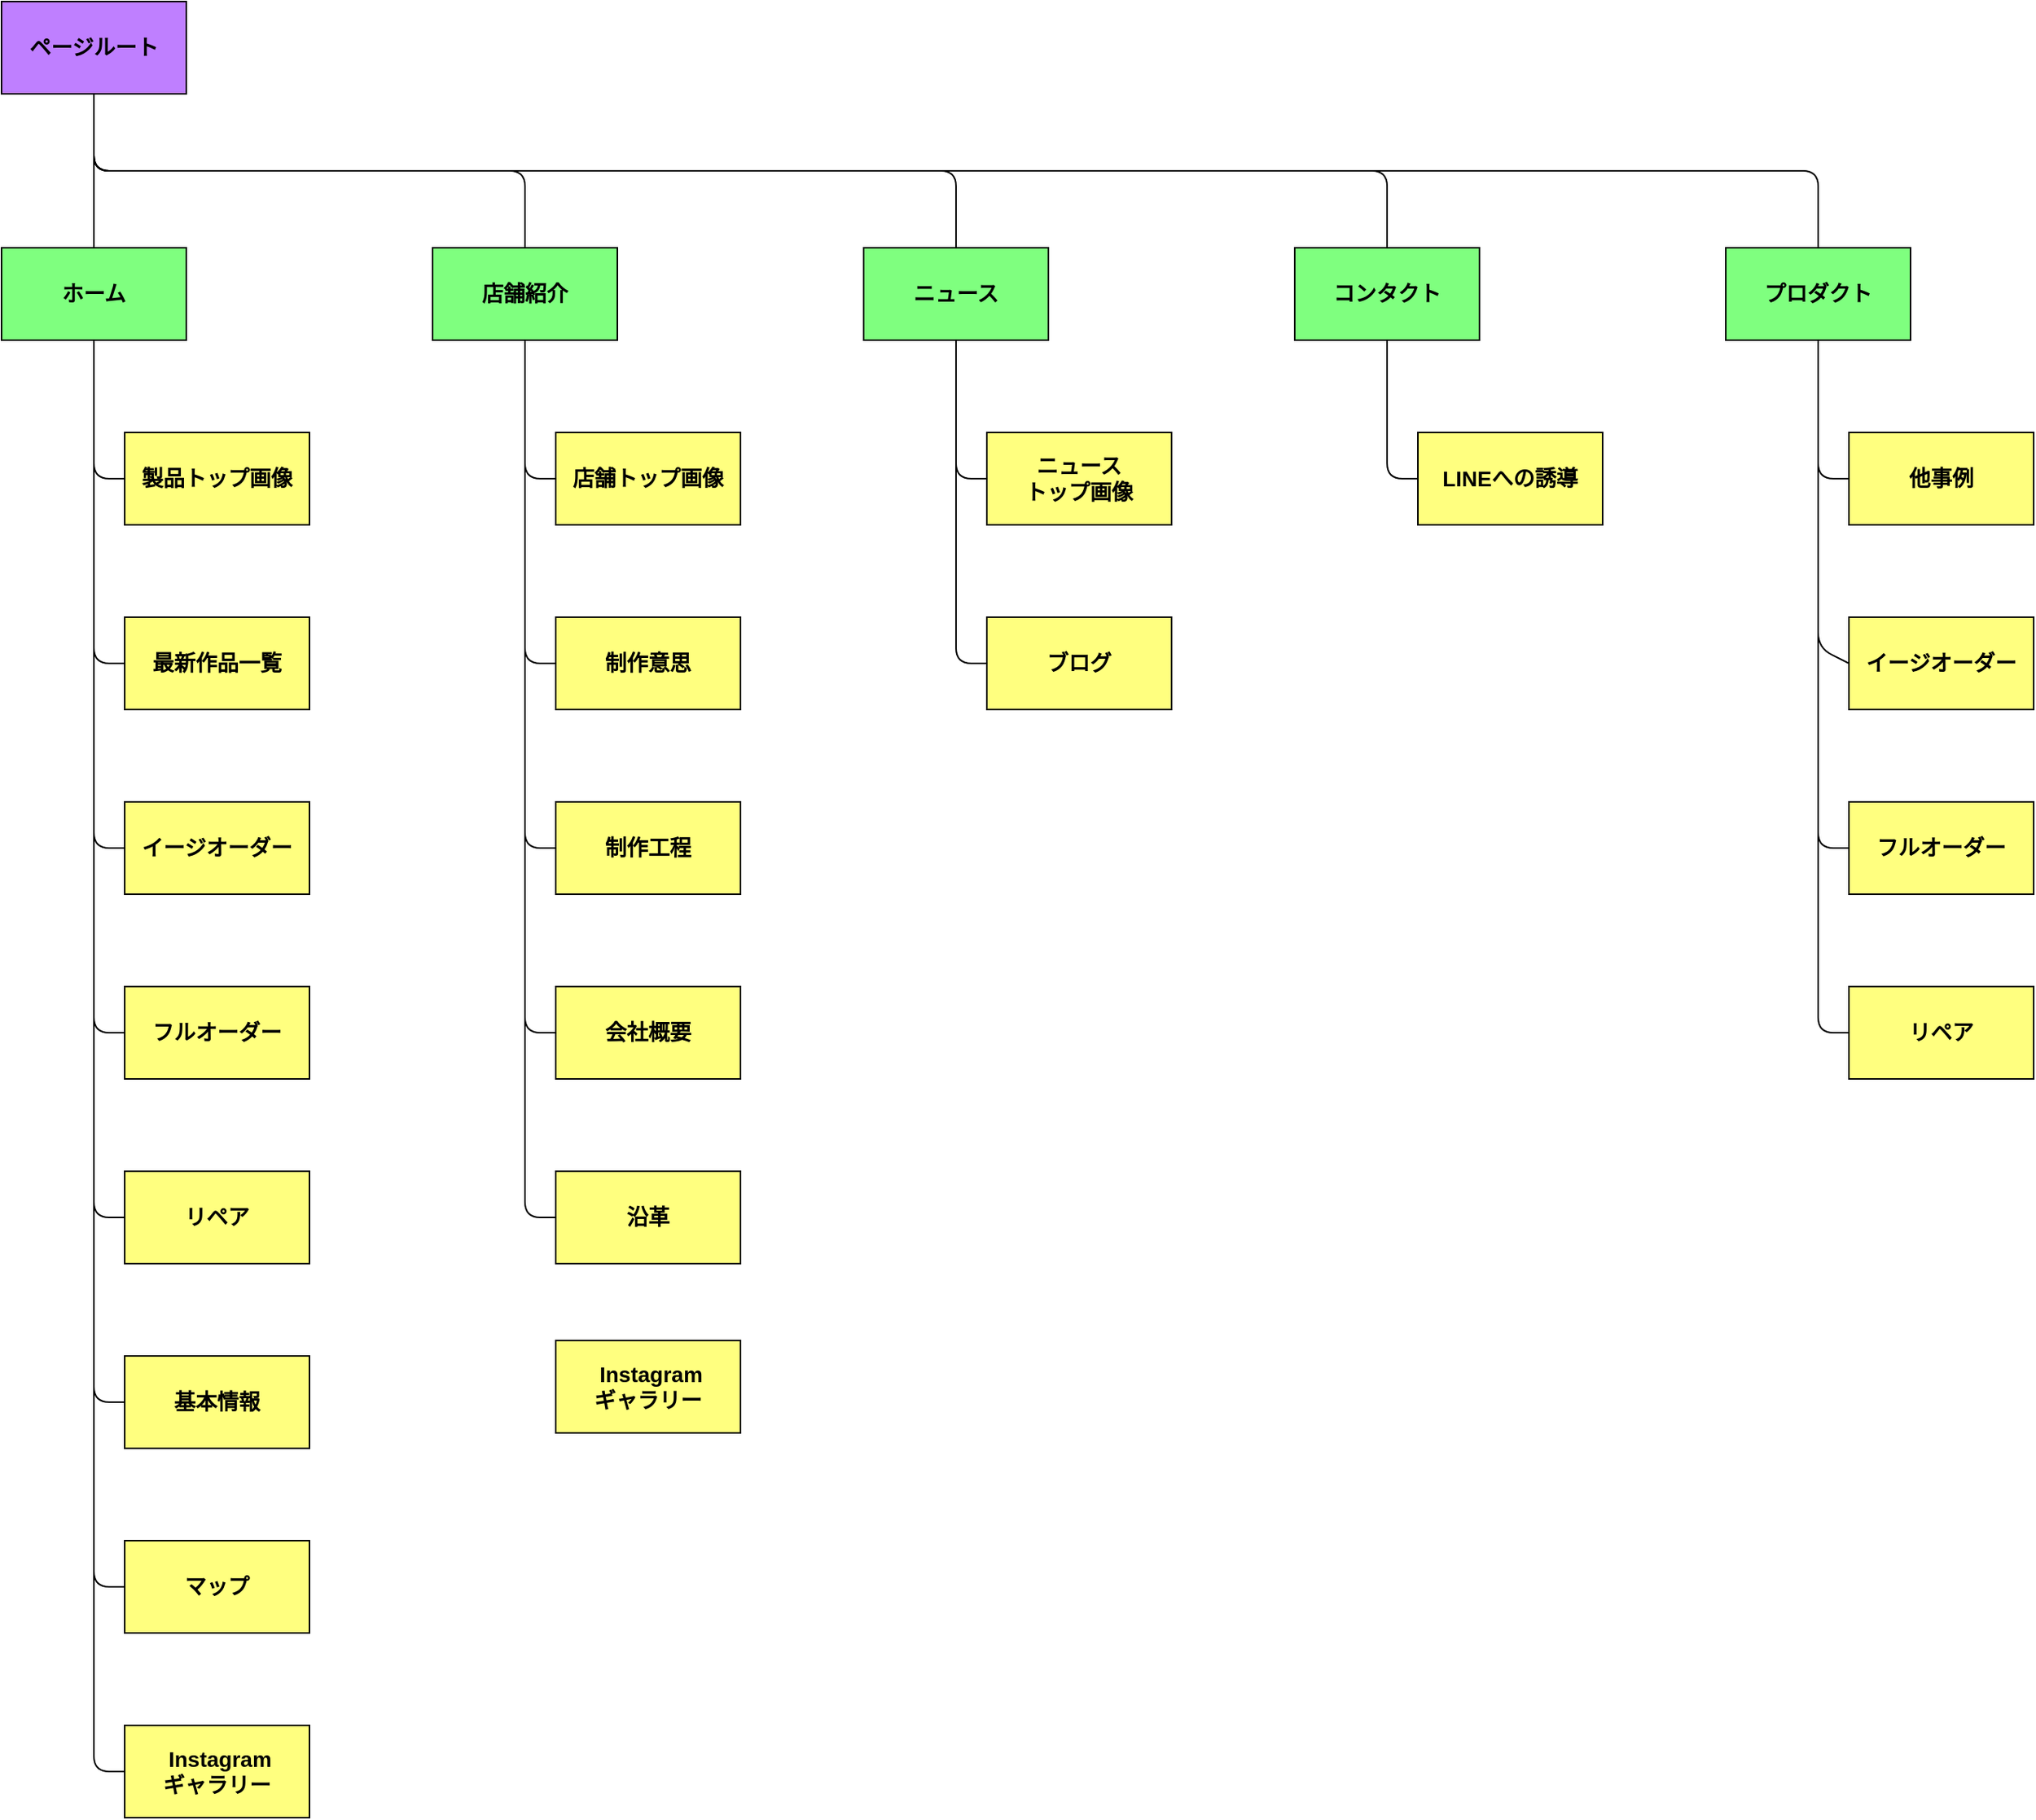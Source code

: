 <mxfile>
    <diagram id="Ec31vJ_9S3xs3-GyzPjp" name="sitemap">
        <mxGraphModel dx="1347" dy="995" grid="1" gridSize="10" guides="1" tooltips="1" connect="1" arrows="1" fold="1" page="1" pageScale="1" pageWidth="850" pageHeight="1100" math="0" shadow="0">
            <root>
                <mxCell id="0"/>
                <mxCell id="1" parent="0"/>
                <mxCell id="44" style="edgeStyle=none;html=1;entryX=0.5;entryY=0;entryDx=0;entryDy=0;fontSize=14;endArrow=none;endFill=0;" parent="1" source="2" target="3" edge="1">
                    <mxGeometry relative="1" as="geometry"/>
                </mxCell>
                <mxCell id="45" style="edgeStyle=none;html=1;entryX=0.5;entryY=0;entryDx=0;entryDy=0;fontSize=14;endArrow=none;endFill=0;" parent="1" source="2" target="5" edge="1">
                    <mxGeometry relative="1" as="geometry">
                        <Array as="points">
                            <mxPoint x="100" y="150"/>
                            <mxPoint x="380" y="150"/>
                        </Array>
                    </mxGeometry>
                </mxCell>
                <mxCell id="51" style="edgeStyle=none;html=1;fontSize=14;endArrow=none;endFill=0;entryX=0.5;entryY=0;entryDx=0;entryDy=0;" parent="1" target="6" edge="1">
                    <mxGeometry relative="1" as="geometry">
                        <mxPoint x="100" y="100" as="sourcePoint"/>
                        <Array as="points">
                            <mxPoint x="100" y="150"/>
                            <mxPoint x="660" y="150"/>
                        </Array>
                    </mxGeometry>
                </mxCell>
                <mxCell id="52" style="edgeStyle=none;html=1;fontSize=14;endArrow=none;endFill=0;entryX=0.5;entryY=0;entryDx=0;entryDy=0;exitX=0.5;exitY=1;exitDx=0;exitDy=0;" parent="1" source="2" target="7" edge="1">
                    <mxGeometry relative="1" as="geometry">
                        <mxPoint x="700" y="150" as="targetPoint"/>
                        <Array as="points">
                            <mxPoint x="100" y="150"/>
                            <mxPoint x="940" y="150"/>
                        </Array>
                    </mxGeometry>
                </mxCell>
                <mxCell id="53" style="edgeStyle=none;html=1;fontSize=14;endArrow=none;endFill=0;entryX=0.5;entryY=0;entryDx=0;entryDy=0;exitX=0.5;exitY=1;exitDx=0;exitDy=0;" parent="1" source="2" target="8" edge="1">
                    <mxGeometry relative="1" as="geometry">
                        <mxPoint x="540" y="140" as="targetPoint"/>
                        <Array as="points">
                            <mxPoint x="100" y="150"/>
                            <mxPoint x="1220" y="150"/>
                        </Array>
                    </mxGeometry>
                </mxCell>
                <mxCell id="2" value="&lt;b style=&quot;font-size: 14px;&quot;&gt;ページルート&lt;/b&gt;" style="rounded=0;whiteSpace=wrap;html=1;fillColor=#bf7fff;fontSize=14;" parent="1" vertex="1">
                    <mxGeometry x="40" y="40" width="120" height="60" as="geometry"/>
                </mxCell>
                <mxCell id="46" style="edgeStyle=none;html=1;entryX=0;entryY=0.5;entryDx=0;entryDy=0;fontSize=14;endArrow=none;endFill=0;" parent="1" source="3" target="4" edge="1">
                    <mxGeometry relative="1" as="geometry">
                        <Array as="points">
                            <mxPoint x="100" y="350"/>
                        </Array>
                    </mxGeometry>
                </mxCell>
                <mxCell id="47" style="edgeStyle=none;html=1;entryX=0;entryY=0.5;entryDx=0;entryDy=0;fontSize=14;endArrow=none;endFill=0;" parent="1" source="3" target="22" edge="1">
                    <mxGeometry relative="1" as="geometry">
                        <Array as="points">
                            <mxPoint x="100" y="470"/>
                        </Array>
                    </mxGeometry>
                </mxCell>
                <mxCell id="54" style="edgeStyle=none;html=1;entryX=0;entryY=0.5;entryDx=0;entryDy=0;fontSize=14;endArrow=none;endFill=0;" parent="1" source="3" target="21" edge="1">
                    <mxGeometry relative="1" as="geometry">
                        <Array as="points">
                            <mxPoint x="100" y="590"/>
                        </Array>
                    </mxGeometry>
                </mxCell>
                <mxCell id="55" style="edgeStyle=none;html=1;entryX=0;entryY=0.5;entryDx=0;entryDy=0;fontSize=14;endArrow=none;endFill=0;" parent="1" source="3" target="23" edge="1">
                    <mxGeometry relative="1" as="geometry">
                        <Array as="points">
                            <mxPoint x="100" y="710"/>
                        </Array>
                    </mxGeometry>
                </mxCell>
                <mxCell id="56" style="edgeStyle=none;html=1;entryX=0;entryY=0.5;entryDx=0;entryDy=0;fontSize=14;endArrow=none;endFill=0;" parent="1" source="3" target="25" edge="1">
                    <mxGeometry relative="1" as="geometry">
                        <Array as="points">
                            <mxPoint x="100" y="830"/>
                        </Array>
                    </mxGeometry>
                </mxCell>
                <mxCell id="58" style="edgeStyle=none;html=1;entryX=0;entryY=0.5;entryDx=0;entryDy=0;fontSize=14;endArrow=none;endFill=0;" parent="1" source="3" target="17" edge="1">
                    <mxGeometry relative="1" as="geometry">
                        <Array as="points">
                            <mxPoint x="100" y="950"/>
                        </Array>
                    </mxGeometry>
                </mxCell>
                <mxCell id="59" style="edgeStyle=none;html=1;entryX=0;entryY=0.5;entryDx=0;entryDy=0;fontSize=14;endArrow=none;endFill=0;" parent="1" source="3" target="20" edge="1">
                    <mxGeometry relative="1" as="geometry">
                        <Array as="points">
                            <mxPoint x="100" y="1070"/>
                        </Array>
                    </mxGeometry>
                </mxCell>
                <mxCell id="73" style="edgeStyle=none;html=1;fontSize=14;endArrow=none;endFill=0;entryX=0;entryY=0.5;entryDx=0;entryDy=0;" parent="1" source="3" target="72" edge="1">
                    <mxGeometry relative="1" as="geometry">
                        <mxPoint x="60" y="660" as="targetPoint"/>
                        <Array as="points">
                            <mxPoint x="100" y="1190"/>
                        </Array>
                    </mxGeometry>
                </mxCell>
                <mxCell id="3" value="&lt;b style=&quot;font-size: 14px;&quot;&gt;ホーム&lt;/b&gt;" style="rounded=0;whiteSpace=wrap;html=1;fillColor=#7fff7f;fontSize=14;" parent="1" vertex="1">
                    <mxGeometry x="40" y="200" width="120" height="60" as="geometry"/>
                </mxCell>
                <mxCell id="4" value="&lt;b&gt;製品トップ画像&lt;/b&gt;" style="rounded=0;whiteSpace=wrap;html=1;fillColor=#ffff7f;fontSize=14;" parent="1" vertex="1">
                    <mxGeometry x="120" y="320" width="120" height="60" as="geometry"/>
                </mxCell>
                <mxCell id="48" style="edgeStyle=none;html=1;entryX=0;entryY=0.5;entryDx=0;entryDy=0;fontSize=14;endArrow=none;endFill=0;" parent="1" source="5" target="29" edge="1">
                    <mxGeometry relative="1" as="geometry">
                        <Array as="points">
                            <mxPoint x="380" y="350"/>
                        </Array>
                    </mxGeometry>
                </mxCell>
                <mxCell id="60" style="edgeStyle=none;html=1;entryX=0;entryY=0.5;entryDx=0;entryDy=0;fontSize=14;endArrow=none;endFill=0;" parent="1" source="5" target="32" edge="1">
                    <mxGeometry relative="1" as="geometry">
                        <Array as="points">
                            <mxPoint x="380" y="470"/>
                        </Array>
                    </mxGeometry>
                </mxCell>
                <mxCell id="61" style="edgeStyle=none;html=1;entryX=0;entryY=0.5;entryDx=0;entryDy=0;fontSize=14;endArrow=none;endFill=0;" parent="1" source="5" target="33" edge="1">
                    <mxGeometry relative="1" as="geometry">
                        <Array as="points">
                            <mxPoint x="380" y="590"/>
                        </Array>
                    </mxGeometry>
                </mxCell>
                <mxCell id="62" style="edgeStyle=none;html=1;entryX=0;entryY=0.5;entryDx=0;entryDy=0;fontSize=14;endArrow=none;endFill=0;" parent="1" source="5" target="26" edge="1">
                    <mxGeometry relative="1" as="geometry">
                        <Array as="points">
                            <mxPoint x="380" y="710"/>
                        </Array>
                    </mxGeometry>
                </mxCell>
                <mxCell id="63" style="edgeStyle=none;html=1;entryX=0;entryY=0.5;entryDx=0;entryDy=0;fontSize=14;endArrow=none;endFill=0;" parent="1" source="5" target="27" edge="1">
                    <mxGeometry relative="1" as="geometry">
                        <Array as="points">
                            <mxPoint x="380" y="830"/>
                        </Array>
                    </mxGeometry>
                </mxCell>
                <mxCell id="5" value="&lt;b&gt;店舗紹介&lt;/b&gt;" style="rounded=0;whiteSpace=wrap;html=1;fillColor=#7fff7f;fontSize=14;" parent="1" vertex="1">
                    <mxGeometry x="320" y="200" width="120" height="60" as="geometry"/>
                </mxCell>
                <mxCell id="64" style="edgeStyle=none;html=1;entryX=0;entryY=0.5;entryDx=0;entryDy=0;fontSize=14;endArrow=none;endFill=0;" parent="1" source="6" target="36" edge="1">
                    <mxGeometry relative="1" as="geometry">
                        <Array as="points">
                            <mxPoint x="660" y="470"/>
                        </Array>
                    </mxGeometry>
                </mxCell>
                <mxCell id="65" style="edgeStyle=none;html=1;entryX=0;entryY=0.5;entryDx=0;entryDy=0;fontSize=14;endArrow=none;endFill=0;" parent="1" source="6" target="34" edge="1">
                    <mxGeometry relative="1" as="geometry">
                        <Array as="points">
                            <mxPoint x="660" y="350"/>
                        </Array>
                    </mxGeometry>
                </mxCell>
                <mxCell id="6" value="&lt;b&gt;ニュース&lt;/b&gt;" style="rounded=0;whiteSpace=wrap;html=1;fillColor=#7fff7f;fontSize=14;" parent="1" vertex="1">
                    <mxGeometry x="600" y="200" width="120" height="60" as="geometry"/>
                </mxCell>
                <mxCell id="66" style="edgeStyle=none;html=1;fontSize=14;endArrow=none;endFill=0;entryX=0;entryY=0.5;entryDx=0;entryDy=0;" parent="1" source="7" target="37" edge="1">
                    <mxGeometry relative="1" as="geometry">
                        <mxPoint x="930" y="360" as="targetPoint"/>
                        <Array as="points">
                            <mxPoint x="940" y="350"/>
                        </Array>
                    </mxGeometry>
                </mxCell>
                <mxCell id="7" value="&lt;b&gt;コンタクト&lt;/b&gt;" style="rounded=0;whiteSpace=wrap;html=1;fillColor=#7fff7f;fontSize=14;" parent="1" vertex="1">
                    <mxGeometry x="880" y="200" width="120" height="60" as="geometry"/>
                </mxCell>
                <mxCell id="67" style="edgeStyle=none;html=1;entryX=0;entryY=0.5;entryDx=0;entryDy=0;fontSize=14;endArrow=none;endFill=0;" parent="1" source="8" target="42" edge="1">
                    <mxGeometry relative="1" as="geometry">
                        <Array as="points">
                            <mxPoint x="1220" y="350"/>
                        </Array>
                    </mxGeometry>
                </mxCell>
                <mxCell id="68" style="edgeStyle=none;html=1;entryX=0;entryY=0.5;entryDx=0;entryDy=0;fontSize=14;endArrow=none;endFill=0;" parent="1" source="8" target="39" edge="1">
                    <mxGeometry relative="1" as="geometry">
                        <Array as="points">
                            <mxPoint x="1220" y="460"/>
                        </Array>
                    </mxGeometry>
                </mxCell>
                <mxCell id="69" style="edgeStyle=none;html=1;entryX=0;entryY=0.5;entryDx=0;entryDy=0;fontSize=14;endArrow=none;endFill=0;" parent="1" source="8" target="40" edge="1">
                    <mxGeometry relative="1" as="geometry">
                        <Array as="points">
                            <mxPoint x="1220" y="590"/>
                        </Array>
                    </mxGeometry>
                </mxCell>
                <mxCell id="70" style="edgeStyle=none;html=1;entryX=0;entryY=0.5;entryDx=0;entryDy=0;fontSize=14;endArrow=none;endFill=0;" parent="1" source="8" target="41" edge="1">
                    <mxGeometry relative="1" as="geometry">
                        <Array as="points">
                            <mxPoint x="1220" y="710"/>
                        </Array>
                    </mxGeometry>
                </mxCell>
                <mxCell id="8" value="&lt;b&gt;プロダクト&lt;/b&gt;" style="rounded=0;whiteSpace=wrap;html=1;fillColor=#7fff7f;fontSize=14;" parent="1" vertex="1">
                    <mxGeometry x="1160" y="200" width="120" height="60" as="geometry"/>
                </mxCell>
                <mxCell id="17" value="&lt;b&gt;基本情報&lt;/b&gt;" style="rounded=0;whiteSpace=wrap;html=1;fillColor=#ffff7f;fontSize=14;" parent="1" vertex="1">
                    <mxGeometry x="120" y="920" width="120" height="60" as="geometry"/>
                </mxCell>
                <mxCell id="20" value="&lt;b&gt;マップ&lt;/b&gt;" style="rounded=0;whiteSpace=wrap;html=1;fillColor=#ffff7f;fontSize=14;" parent="1" vertex="1">
                    <mxGeometry x="120" y="1040" width="120" height="60" as="geometry"/>
                </mxCell>
                <mxCell id="21" value="&lt;b&gt;イージオーダー&lt;br&gt;&lt;/b&gt;" style="rounded=0;whiteSpace=wrap;html=1;fillColor=#ffff7f;fontSize=14;" parent="1" vertex="1">
                    <mxGeometry x="120" y="560" width="120" height="60" as="geometry"/>
                </mxCell>
                <mxCell id="22" value="&lt;b&gt;最新作品一覧&lt;br&gt;&lt;/b&gt;" style="rounded=0;whiteSpace=wrap;html=1;fillColor=#ffff7f;fontSize=14;" parent="1" vertex="1">
                    <mxGeometry x="120" y="440" width="120" height="60" as="geometry"/>
                </mxCell>
                <mxCell id="23" value="&lt;b&gt;フルオーダー&lt;br&gt;&lt;/b&gt;" style="rounded=0;whiteSpace=wrap;html=1;fillColor=#ffff7f;fontSize=14;" parent="1" vertex="1">
                    <mxGeometry x="120" y="680" width="120" height="60" as="geometry"/>
                </mxCell>
                <mxCell id="25" value="&lt;b&gt;リペア&lt;br&gt;&lt;/b&gt;" style="rounded=0;whiteSpace=wrap;html=1;fillColor=#ffff7f;fontSize=14;" parent="1" vertex="1">
                    <mxGeometry x="120" y="800" width="120" height="60" as="geometry"/>
                </mxCell>
                <mxCell id="26" value="&lt;b&gt;会社概要&lt;br&gt;&lt;/b&gt;" style="rounded=0;whiteSpace=wrap;html=1;fillColor=#ffff7f;fontSize=14;" parent="1" vertex="1">
                    <mxGeometry x="400" y="680" width="120" height="60" as="geometry"/>
                </mxCell>
                <mxCell id="27" value="&lt;b&gt;沿革&lt;br&gt;&lt;/b&gt;" style="rounded=0;whiteSpace=wrap;html=1;fillColor=#ffff7f;fontSize=14;" parent="1" vertex="1">
                    <mxGeometry x="400" y="800" width="120" height="60" as="geometry"/>
                </mxCell>
                <mxCell id="29" value="&lt;b&gt;店舗トップ画像&lt;/b&gt;" style="rounded=0;whiteSpace=wrap;html=1;fillColor=#ffff7f;fontSize=14;" parent="1" vertex="1">
                    <mxGeometry x="400" y="320" width="120" height="60" as="geometry"/>
                </mxCell>
                <mxCell id="32" value="&lt;b&gt;制作意思&lt;/b&gt;" style="rounded=0;whiteSpace=wrap;html=1;fillColor=#ffff7f;fontSize=14;" parent="1" vertex="1">
                    <mxGeometry x="400" y="440" width="120" height="60" as="geometry"/>
                </mxCell>
                <mxCell id="33" value="&lt;b&gt;制作工程&lt;/b&gt;" style="rounded=0;whiteSpace=wrap;html=1;fillColor=#ffff7f;fontSize=14;" parent="1" vertex="1">
                    <mxGeometry x="400" y="560" width="120" height="60" as="geometry"/>
                </mxCell>
                <mxCell id="34" value="&lt;b&gt;ニュース&lt;br&gt;トップ画像&lt;/b&gt;" style="rounded=0;whiteSpace=wrap;html=1;fillColor=#ffff7f;fontSize=14;" parent="1" vertex="1">
                    <mxGeometry x="680" y="320" width="120" height="60" as="geometry"/>
                </mxCell>
                <mxCell id="36" value="&lt;b&gt;ブログ&lt;/b&gt;" style="rounded=0;whiteSpace=wrap;html=1;fillColor=#ffff7f;fontSize=14;" parent="1" vertex="1">
                    <mxGeometry x="680" y="440" width="120" height="60" as="geometry"/>
                </mxCell>
                <mxCell id="37" value="&lt;b&gt;LINEへの誘導&lt;/b&gt;" style="rounded=0;whiteSpace=wrap;html=1;fillColor=#ffff7f;fontSize=14;" parent="1" vertex="1">
                    <mxGeometry x="960" y="320" width="120" height="60" as="geometry"/>
                </mxCell>
                <mxCell id="39" value="&lt;b&gt;イージオーダー&lt;br&gt;&lt;/b&gt;" style="rounded=0;whiteSpace=wrap;html=1;fillColor=#ffff7f;fontSize=14;" parent="1" vertex="1">
                    <mxGeometry x="1240" y="440" width="120" height="60" as="geometry"/>
                </mxCell>
                <mxCell id="40" value="&lt;b&gt;フルオーダー&lt;br&gt;&lt;/b&gt;" style="rounded=0;whiteSpace=wrap;html=1;fillColor=#ffff7f;fontSize=14;" parent="1" vertex="1">
                    <mxGeometry x="1240" y="560" width="120" height="60" as="geometry"/>
                </mxCell>
                <mxCell id="41" value="&lt;b&gt;リペア&lt;br&gt;&lt;/b&gt;" style="rounded=0;whiteSpace=wrap;html=1;fillColor=#ffff7f;fontSize=14;" parent="1" vertex="1">
                    <mxGeometry x="1240" y="680" width="120" height="60" as="geometry"/>
                </mxCell>
                <mxCell id="42" value="&lt;b&gt;他事例&lt;br&gt;&lt;/b&gt;" style="rounded=0;whiteSpace=wrap;html=1;fillColor=#ffff7f;fontSize=14;" parent="1" vertex="1">
                    <mxGeometry x="1240" y="320" width="120" height="60" as="geometry"/>
                </mxCell>
                <mxCell id="71" value="&lt;b&gt;&amp;nbsp;Instagram&lt;br&gt;ギャラリー&lt;br&gt;&lt;/b&gt;" style="rounded=0;whiteSpace=wrap;html=1;fillColor=#ffff7f;fontSize=14;" parent="1" vertex="1">
                    <mxGeometry x="400" y="910" width="120" height="60" as="geometry"/>
                </mxCell>
                <mxCell id="72" value="&lt;b&gt;&amp;nbsp;Instagram&lt;br&gt;ギャラリー&lt;br&gt;&lt;/b&gt;" style="rounded=0;whiteSpace=wrap;html=1;fillColor=#ffff7f;fontSize=14;" parent="1" vertex="1">
                    <mxGeometry x="120" y="1160" width="120" height="60" as="geometry"/>
                </mxCell>
            </root>
        </mxGraphModel>
    </diagram>
</mxfile>